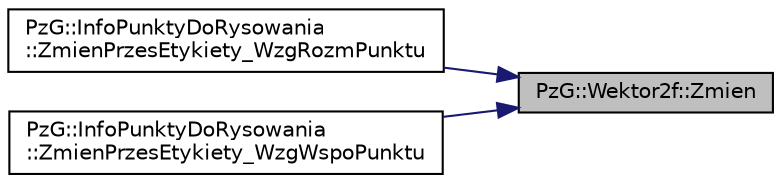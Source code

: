 digraph "PzG::Wektor2f::Zmien"
{
 // LATEX_PDF_SIZE
  edge [fontname="Helvetica",fontsize="10",labelfontname="Helvetica",labelfontsize="10"];
  node [fontname="Helvetica",fontsize="10",shape=record];
  rankdir="RL";
  Node1 [label="PzG::Wektor2f::Zmien",height=0.2,width=0.4,color="black", fillcolor="grey75", style="filled", fontcolor="black",tooltip="Modyfikuje współrzędne wektora."];
  Node1 -> Node2 [dir="back",color="midnightblue",fontsize="10",style="solid",fontname="Helvetica"];
  Node2 [label="PzG::InfoPunktyDoRysowania\l::ZmienPrzesEtykiety_WzgRozmPunktu",height=0.2,width=0.4,color="black", fillcolor="white", style="filled",URL="$class_pz_g_1_1_info_punkty_do_rysowania.html#af2b7bd8684f0b4a4b5465c16e0fe6c71",tooltip="Zmienia współrzędne etykiety względem rozmiaru punktu."];
  Node1 -> Node3 [dir="back",color="midnightblue",fontsize="10",style="solid",fontname="Helvetica"];
  Node3 [label="PzG::InfoPunktyDoRysowania\l::ZmienPrzesEtykiety_WzgWspoPunktu",height=0.2,width=0.4,color="black", fillcolor="white", style="filled",URL="$class_pz_g_1_1_info_punkty_do_rysowania.html#aea85f2f3149e375b4c89daad67ccd28e",tooltip="Zmienia współrzędne etykiety względem współrzędnych punktu."];
}
